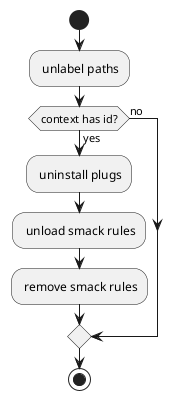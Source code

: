 @startuml

start
: unlabel paths;
if (context has id?) then (yes)
	: uninstall plugs;
	: unload smack rules;
	: remove smack rules;
else (no)
endif
stop

@enduml
